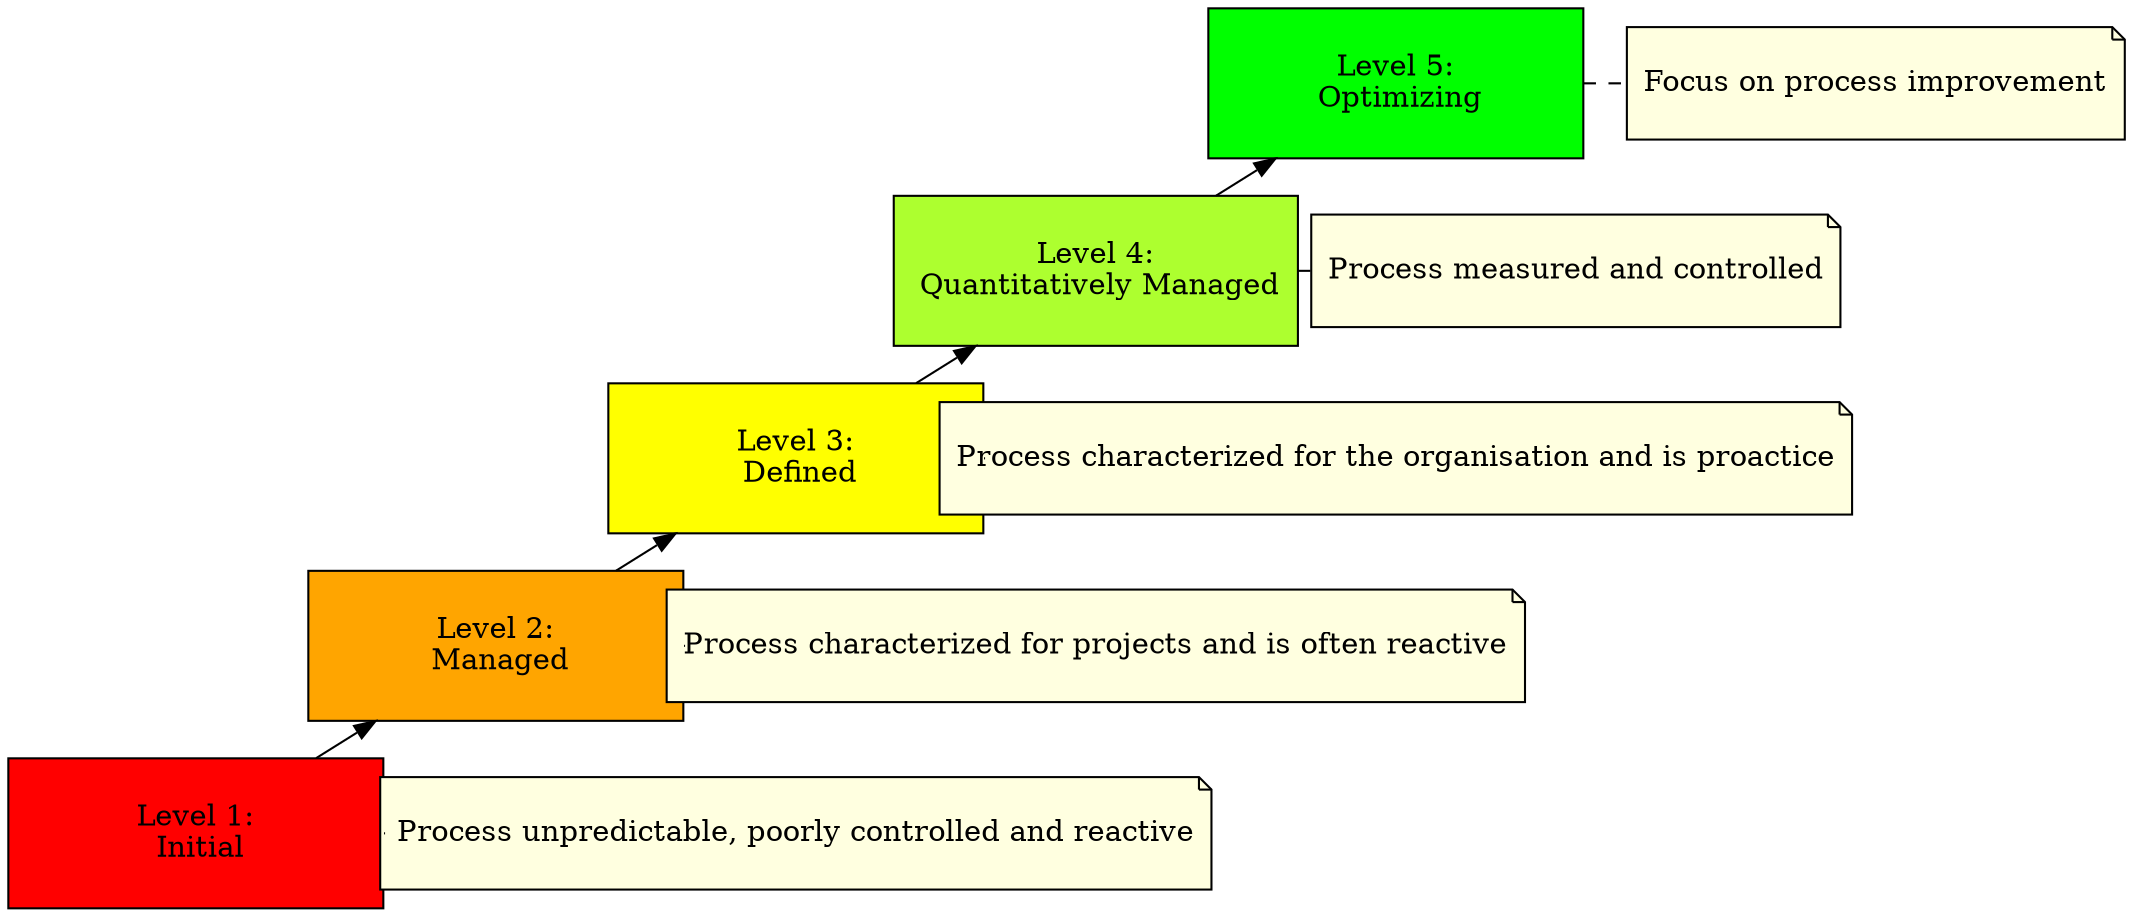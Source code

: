 graph cmmi {
  layout="neato";
  rankdir=BT;
  splines=polyline

  node[shape=box
       style=filled
       width=2.5
       height=1.0
       pin=true
  ];
  edge[splines=polyline]

  l1 [pos="0.0,0.0" label="Level 1:\n Initial" fillcolor=red shape=box width=2.5];
  l2 [pos="2.0,1.25" label="Level 2:\n Managed"  fillcolor=orange shape=box width=2.5];
  l3 [pos="4.0,2.50" label="Level 3:\n Defined"  fillcolor=yellow shape=box width=2.5];
  l4 [pos="6.0,3.75" label="Level 4:\n Quantitatively Managed"  fillcolor=greenyellow shape=box width=2.5];
  l5 [pos="8.0,5.00" label="Level 5:\n Optimizing"  fillcolor=green shape=box width=2.5];

  l1c [pos="4.0,0.0" label="Process unpredictable, poorly controlled and reactive" shape=note  fillcolor=lightyellow width=3 height=0.75];
  l2c [pos="6.0,1.25" label="Process characterized for projects and is often reactive" shape=note  fillcolor=lightyellow width=3 height=0.75];
  l3c [pos="8.0,2.50" label="Process characterized for the organisation and is proactice" shape=note  fillcolor=lightyellow width=3 height=0.75];
  l4c [pos="9.2,3.75" label="Process measured and controlled" shape=note  fillcolor=lightyellow width=3 height=0.75];
  l5c [pos="11.2,5.00" label="Focus on process improvement" shape=note  fillcolor=lightyellow width=3 height=0.75];

  l1 -- l2 [dir=forward];
  l2 -- l3 [dir=forward];
  l3 -- l4 [dir=forward];
  l4 -- l5 [dir=forward];

  l1 -- l1c [style=dashed];
  l2 -- l2c [style=dashed];
  l3 -- l3c [style=dashed];
  l4 -- l4c [style=dashed];
  l5 -- l5c [style=dashed];

  {rank = same; l1; l1c;}
  {rank = same; l2; l2c;}
  {rank = same; l3; l3c;}
  {rank = same; l4; l4c;}
  {rank = same; l5; l5c;}
}

